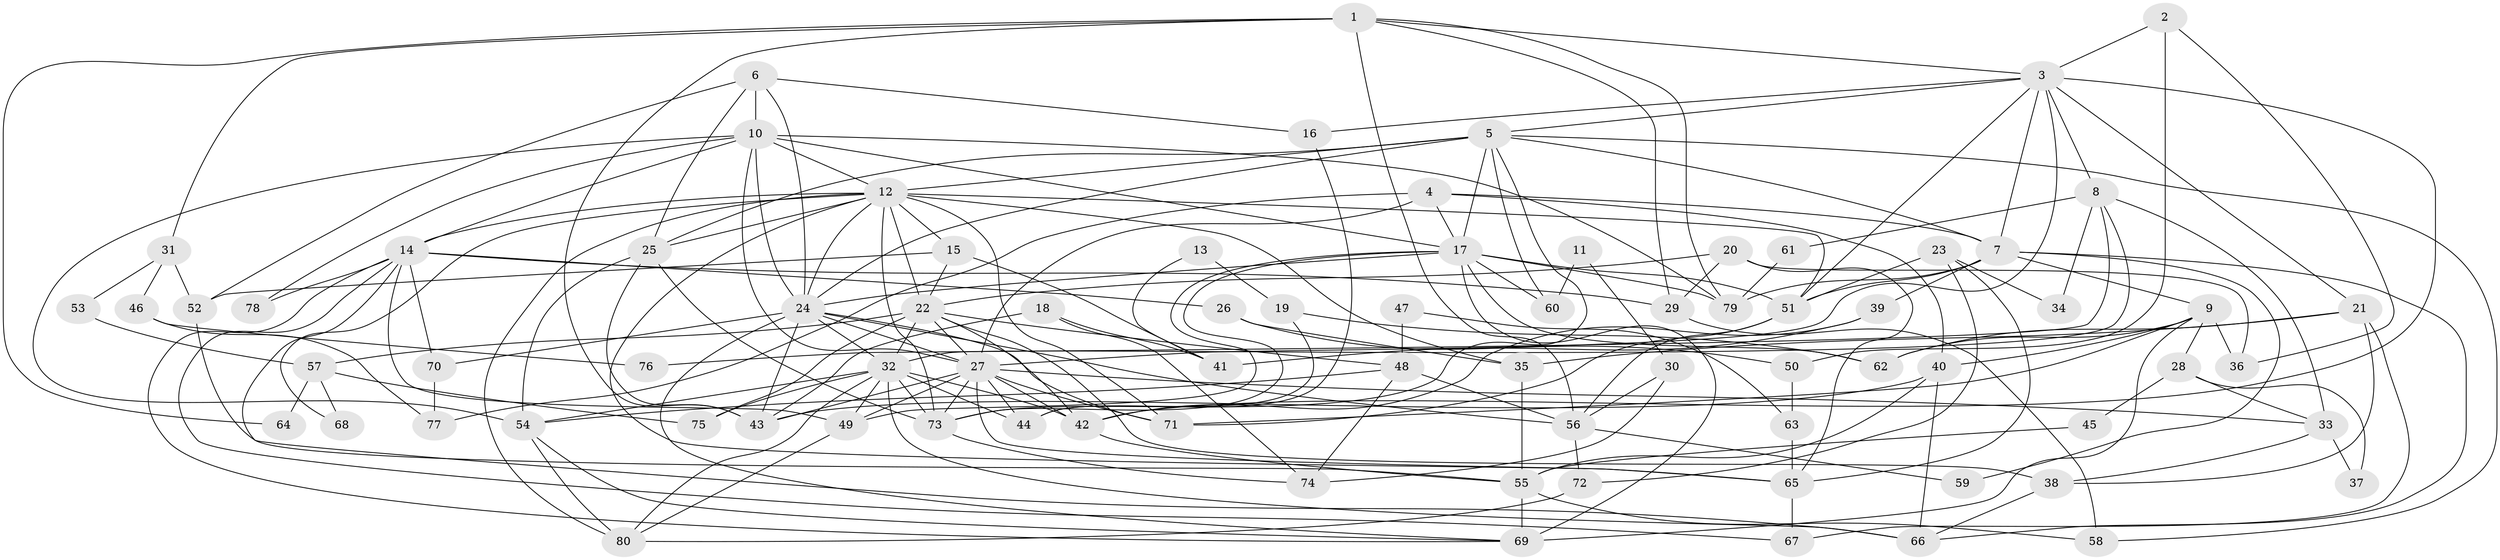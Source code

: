 // original degree distribution, {2: 0.14393939393939395, 3: 0.29545454545454547, 7: 0.03787878787878788, 5: 0.18181818181818182, 4: 0.2196969696969697, 6: 0.10606060606060606, 8: 0.007575757575757576, 10: 0.007575757575757576}
// Generated by graph-tools (version 1.1) at 2025/51/03/04/25 22:51:11]
// undirected, 80 vertices, 197 edges
graph export_dot {
  node [color=gray90,style=filled];
  1;
  2;
  3;
  4;
  5;
  6;
  7;
  8;
  9;
  10;
  11;
  12;
  13;
  14;
  15;
  16;
  17;
  18;
  19;
  20;
  21;
  22;
  23;
  24;
  25;
  26;
  27;
  28;
  29;
  30;
  31;
  32;
  33;
  34;
  35;
  36;
  37;
  38;
  39;
  40;
  41;
  42;
  43;
  44;
  45;
  46;
  47;
  48;
  49;
  50;
  51;
  52;
  53;
  54;
  55;
  56;
  57;
  58;
  59;
  60;
  61;
  62;
  63;
  64;
  65;
  66;
  67;
  68;
  69;
  70;
  71;
  72;
  73;
  74;
  75;
  76;
  77;
  78;
  79;
  80;
  1 -- 3 [weight=1.0];
  1 -- 29 [weight=1.0];
  1 -- 31 [weight=1.0];
  1 -- 43 [weight=1.0];
  1 -- 56 [weight=1.0];
  1 -- 64 [weight=1.0];
  1 -- 79 [weight=1.0];
  2 -- 3 [weight=1.0];
  2 -- 36 [weight=1.0];
  2 -- 50 [weight=1.0];
  3 -- 5 [weight=1.0];
  3 -- 7 [weight=1.0];
  3 -- 8 [weight=1.0];
  3 -- 16 [weight=1.0];
  3 -- 21 [weight=1.0];
  3 -- 27 [weight=1.0];
  3 -- 42 [weight=2.0];
  3 -- 51 [weight=1.0];
  4 -- 7 [weight=1.0];
  4 -- 17 [weight=1.0];
  4 -- 27 [weight=1.0];
  4 -- 40 [weight=1.0];
  4 -- 77 [weight=1.0];
  5 -- 7 [weight=1.0];
  5 -- 12 [weight=1.0];
  5 -- 17 [weight=1.0];
  5 -- 24 [weight=1.0];
  5 -- 25 [weight=2.0];
  5 -- 58 [weight=1.0];
  5 -- 60 [weight=1.0];
  5 -- 73 [weight=1.0];
  6 -- 10 [weight=1.0];
  6 -- 16 [weight=1.0];
  6 -- 24 [weight=1.0];
  6 -- 25 [weight=1.0];
  6 -- 52 [weight=1.0];
  7 -- 9 [weight=1.0];
  7 -- 39 [weight=1.0];
  7 -- 51 [weight=1.0];
  7 -- 59 [weight=1.0];
  7 -- 66 [weight=1.0];
  7 -- 79 [weight=1.0];
  8 -- 32 [weight=1.0];
  8 -- 33 [weight=1.0];
  8 -- 34 [weight=1.0];
  8 -- 61 [weight=1.0];
  8 -- 76 [weight=1.0];
  9 -- 28 [weight=1.0];
  9 -- 36 [weight=2.0];
  9 -- 40 [weight=1.0];
  9 -- 62 [weight=1.0];
  9 -- 69 [weight=1.0];
  9 -- 71 [weight=1.0];
  10 -- 12 [weight=1.0];
  10 -- 14 [weight=1.0];
  10 -- 17 [weight=1.0];
  10 -- 24 [weight=3.0];
  10 -- 27 [weight=1.0];
  10 -- 54 [weight=1.0];
  10 -- 78 [weight=1.0];
  10 -- 79 [weight=1.0];
  11 -- 30 [weight=1.0];
  11 -- 60 [weight=1.0];
  12 -- 14 [weight=1.0];
  12 -- 15 [weight=1.0];
  12 -- 22 [weight=3.0];
  12 -- 24 [weight=1.0];
  12 -- 25 [weight=1.0];
  12 -- 35 [weight=1.0];
  12 -- 51 [weight=1.0];
  12 -- 65 [weight=1.0];
  12 -- 68 [weight=1.0];
  12 -- 71 [weight=1.0];
  12 -- 73 [weight=1.0];
  12 -- 80 [weight=1.0];
  13 -- 19 [weight=1.0];
  13 -- 41 [weight=1.0];
  14 -- 26 [weight=1.0];
  14 -- 29 [weight=1.0];
  14 -- 49 [weight=1.0];
  14 -- 66 [weight=1.0];
  14 -- 67 [weight=1.0];
  14 -- 69 [weight=1.0];
  14 -- 70 [weight=1.0];
  14 -- 78 [weight=1.0];
  15 -- 22 [weight=1.0];
  15 -- 41 [weight=1.0];
  15 -- 52 [weight=1.0];
  16 -- 44 [weight=1.0];
  17 -- 24 [weight=1.0];
  17 -- 49 [weight=1.0];
  17 -- 51 [weight=1.0];
  17 -- 60 [weight=1.0];
  17 -- 62 [weight=1.0];
  17 -- 69 [weight=2.0];
  17 -- 73 [weight=1.0];
  17 -- 79 [weight=1.0];
  18 -- 41 [weight=1.0];
  18 -- 43 [weight=1.0];
  18 -- 74 [weight=1.0];
  19 -- 44 [weight=1.0];
  19 -- 62 [weight=1.0];
  20 -- 22 [weight=1.0];
  20 -- 29 [weight=1.0];
  20 -- 36 [weight=1.0];
  20 -- 65 [weight=1.0];
  21 -- 35 [weight=1.0];
  21 -- 38 [weight=1.0];
  21 -- 62 [weight=1.0];
  21 -- 67 [weight=1.0];
  22 -- 27 [weight=1.0];
  22 -- 32 [weight=1.0];
  22 -- 38 [weight=1.0];
  22 -- 42 [weight=1.0];
  22 -- 48 [weight=1.0];
  22 -- 57 [weight=2.0];
  22 -- 75 [weight=1.0];
  23 -- 34 [weight=1.0];
  23 -- 51 [weight=1.0];
  23 -- 65 [weight=1.0];
  23 -- 72 [weight=1.0];
  24 -- 27 [weight=1.0];
  24 -- 32 [weight=1.0];
  24 -- 43 [weight=1.0];
  24 -- 56 [weight=2.0];
  24 -- 69 [weight=1.0];
  24 -- 70 [weight=1.0];
  24 -- 71 [weight=1.0];
  25 -- 43 [weight=1.0];
  25 -- 54 [weight=1.0];
  25 -- 73 [weight=1.0];
  26 -- 35 [weight=1.0];
  26 -- 50 [weight=1.0];
  27 -- 33 [weight=1.0];
  27 -- 42 [weight=1.0];
  27 -- 43 [weight=1.0];
  27 -- 44 [weight=1.0];
  27 -- 49 [weight=2.0];
  27 -- 65 [weight=1.0];
  27 -- 71 [weight=1.0];
  27 -- 73 [weight=1.0];
  28 -- 33 [weight=1.0];
  28 -- 37 [weight=1.0];
  28 -- 45 [weight=1.0];
  29 -- 58 [weight=1.0];
  30 -- 56 [weight=1.0];
  30 -- 74 [weight=1.0];
  31 -- 46 [weight=1.0];
  31 -- 52 [weight=1.0];
  31 -- 53 [weight=1.0];
  32 -- 42 [weight=1.0];
  32 -- 44 [weight=1.0];
  32 -- 49 [weight=1.0];
  32 -- 54 [weight=1.0];
  32 -- 66 [weight=1.0];
  32 -- 73 [weight=1.0];
  32 -- 75 [weight=1.0];
  32 -- 80 [weight=1.0];
  33 -- 37 [weight=1.0];
  33 -- 38 [weight=1.0];
  35 -- 55 [weight=1.0];
  38 -- 66 [weight=1.0];
  39 -- 41 [weight=1.0];
  39 -- 42 [weight=1.0];
  40 -- 43 [weight=1.0];
  40 -- 55 [weight=1.0];
  40 -- 66 [weight=1.0];
  42 -- 55 [weight=1.0];
  45 -- 55 [weight=1.0];
  46 -- 76 [weight=1.0];
  46 -- 77 [weight=1.0];
  47 -- 48 [weight=1.0];
  47 -- 63 [weight=1.0];
  48 -- 54 [weight=1.0];
  48 -- 56 [weight=1.0];
  48 -- 74 [weight=1.0];
  49 -- 80 [weight=1.0];
  50 -- 63 [weight=1.0];
  51 -- 56 [weight=1.0];
  51 -- 71 [weight=1.0];
  52 -- 55 [weight=1.0];
  53 -- 57 [weight=1.0];
  54 -- 69 [weight=1.0];
  54 -- 80 [weight=1.0];
  55 -- 58 [weight=1.0];
  55 -- 69 [weight=1.0];
  56 -- 59 [weight=1.0];
  56 -- 72 [weight=1.0];
  57 -- 64 [weight=1.0];
  57 -- 68 [weight=1.0];
  57 -- 75 [weight=1.0];
  61 -- 79 [weight=1.0];
  63 -- 65 [weight=1.0];
  65 -- 67 [weight=1.0];
  70 -- 77 [weight=1.0];
  72 -- 80 [weight=1.0];
  73 -- 74 [weight=1.0];
}

